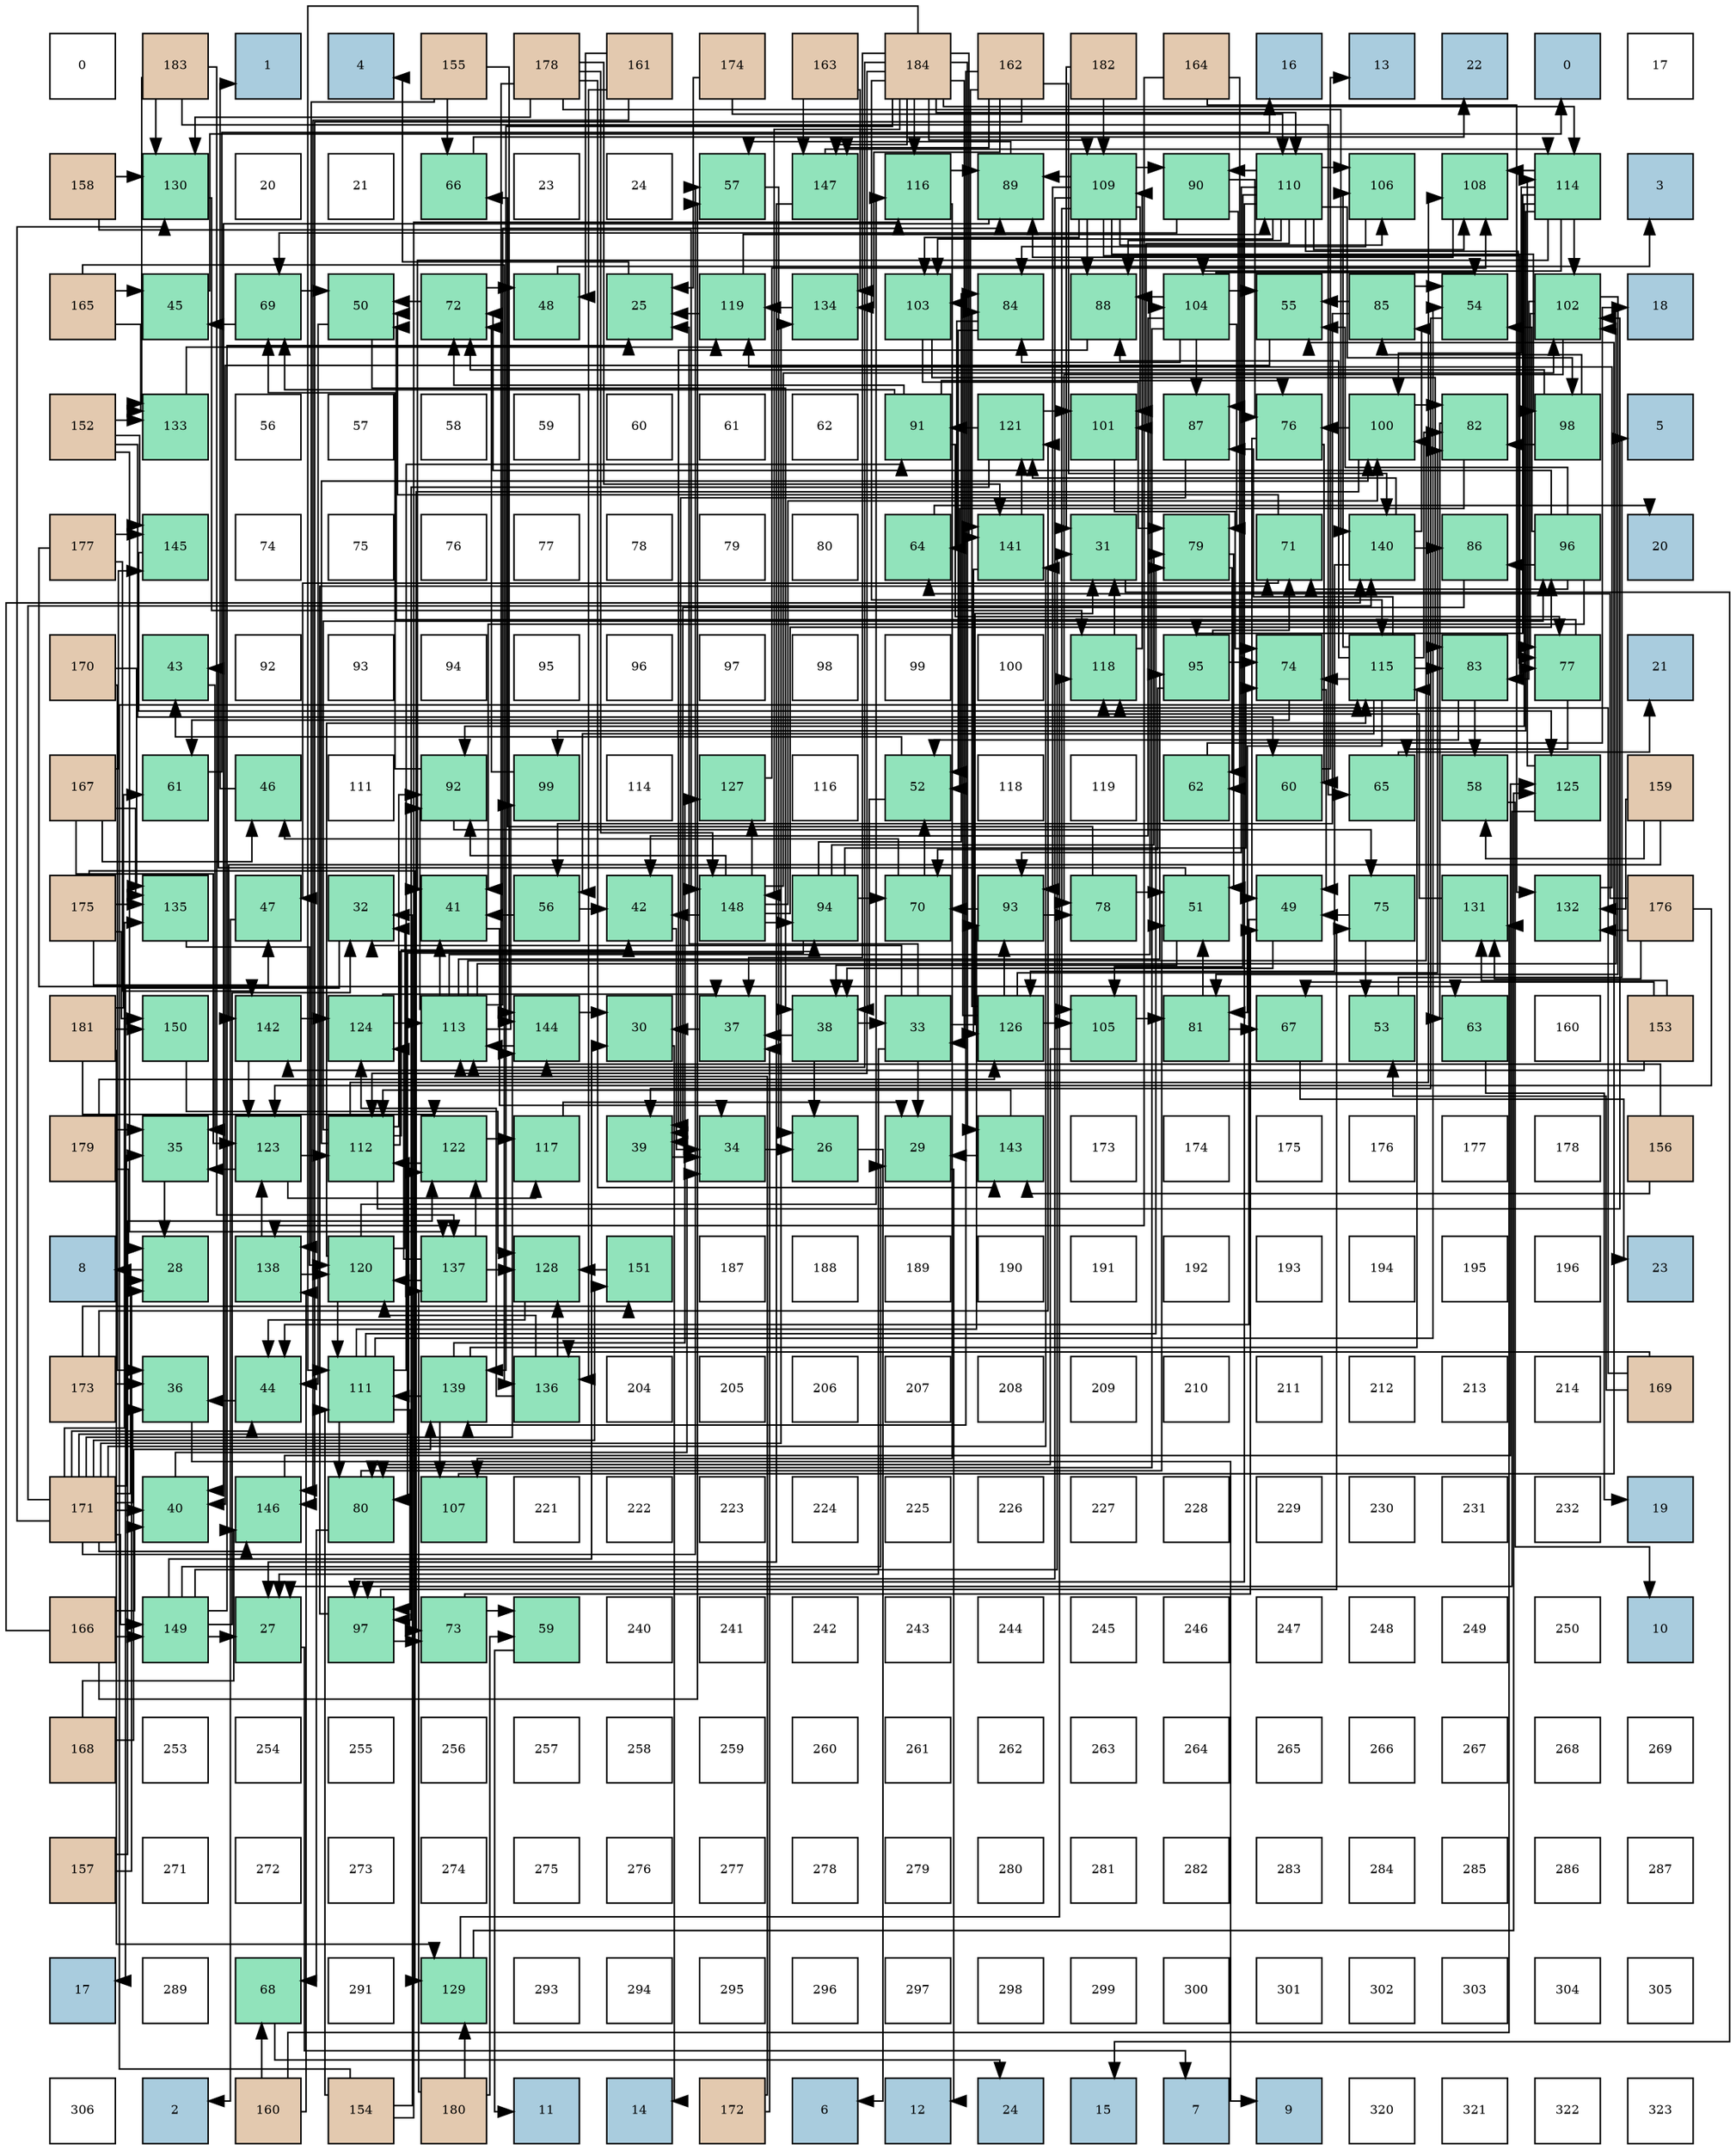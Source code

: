 digraph layout{
 rankdir=TB;
 splines=ortho;
 node [style=filled shape=square fixedsize=true width=0.6];
0[label="0", fontsize=8, fillcolor="#ffffff"];
1[label="183", fontsize=8, fillcolor="#e3c9af"];
2[label="1", fontsize=8, fillcolor="#a9ccde"];
3[label="4", fontsize=8, fillcolor="#a9ccde"];
4[label="155", fontsize=8, fillcolor="#e3c9af"];
5[label="178", fontsize=8, fillcolor="#e3c9af"];
6[label="161", fontsize=8, fillcolor="#e3c9af"];
7[label="174", fontsize=8, fillcolor="#e3c9af"];
8[label="163", fontsize=8, fillcolor="#e3c9af"];
9[label="184", fontsize=8, fillcolor="#e3c9af"];
10[label="162", fontsize=8, fillcolor="#e3c9af"];
11[label="182", fontsize=8, fillcolor="#e3c9af"];
12[label="164", fontsize=8, fillcolor="#e3c9af"];
13[label="16", fontsize=8, fillcolor="#a9ccde"];
14[label="13", fontsize=8, fillcolor="#a9ccde"];
15[label="22", fontsize=8, fillcolor="#a9ccde"];
16[label="0", fontsize=8, fillcolor="#a9ccde"];
17[label="17", fontsize=8, fillcolor="#ffffff"];
18[label="158", fontsize=8, fillcolor="#e3c9af"];
19[label="130", fontsize=8, fillcolor="#91e3bb"];
20[label="20", fontsize=8, fillcolor="#ffffff"];
21[label="21", fontsize=8, fillcolor="#ffffff"];
22[label="66", fontsize=8, fillcolor="#91e3bb"];
23[label="23", fontsize=8, fillcolor="#ffffff"];
24[label="24", fontsize=8, fillcolor="#ffffff"];
25[label="57", fontsize=8, fillcolor="#91e3bb"];
26[label="147", fontsize=8, fillcolor="#91e3bb"];
27[label="116", fontsize=8, fillcolor="#91e3bb"];
28[label="89", fontsize=8, fillcolor="#91e3bb"];
29[label="109", fontsize=8, fillcolor="#91e3bb"];
30[label="90", fontsize=8, fillcolor="#91e3bb"];
31[label="110", fontsize=8, fillcolor="#91e3bb"];
32[label="106", fontsize=8, fillcolor="#91e3bb"];
33[label="108", fontsize=8, fillcolor="#91e3bb"];
34[label="114", fontsize=8, fillcolor="#91e3bb"];
35[label="3", fontsize=8, fillcolor="#a9ccde"];
36[label="165", fontsize=8, fillcolor="#e3c9af"];
37[label="45", fontsize=8, fillcolor="#91e3bb"];
38[label="69", fontsize=8, fillcolor="#91e3bb"];
39[label="50", fontsize=8, fillcolor="#91e3bb"];
40[label="72", fontsize=8, fillcolor="#91e3bb"];
41[label="48", fontsize=8, fillcolor="#91e3bb"];
42[label="25", fontsize=8, fillcolor="#91e3bb"];
43[label="119", fontsize=8, fillcolor="#91e3bb"];
44[label="134", fontsize=8, fillcolor="#91e3bb"];
45[label="103", fontsize=8, fillcolor="#91e3bb"];
46[label="84", fontsize=8, fillcolor="#91e3bb"];
47[label="88", fontsize=8, fillcolor="#91e3bb"];
48[label="104", fontsize=8, fillcolor="#91e3bb"];
49[label="55", fontsize=8, fillcolor="#91e3bb"];
50[label="85", fontsize=8, fillcolor="#91e3bb"];
51[label="54", fontsize=8, fillcolor="#91e3bb"];
52[label="102", fontsize=8, fillcolor="#91e3bb"];
53[label="18", fontsize=8, fillcolor="#a9ccde"];
54[label="152", fontsize=8, fillcolor="#e3c9af"];
55[label="133", fontsize=8, fillcolor="#91e3bb"];
56[label="56", fontsize=8, fillcolor="#ffffff"];
57[label="57", fontsize=8, fillcolor="#ffffff"];
58[label="58", fontsize=8, fillcolor="#ffffff"];
59[label="59", fontsize=8, fillcolor="#ffffff"];
60[label="60", fontsize=8, fillcolor="#ffffff"];
61[label="61", fontsize=8, fillcolor="#ffffff"];
62[label="62", fontsize=8, fillcolor="#ffffff"];
63[label="91", fontsize=8, fillcolor="#91e3bb"];
64[label="121", fontsize=8, fillcolor="#91e3bb"];
65[label="101", fontsize=8, fillcolor="#91e3bb"];
66[label="87", fontsize=8, fillcolor="#91e3bb"];
67[label="76", fontsize=8, fillcolor="#91e3bb"];
68[label="100", fontsize=8, fillcolor="#91e3bb"];
69[label="82", fontsize=8, fillcolor="#91e3bb"];
70[label="98", fontsize=8, fillcolor="#91e3bb"];
71[label="5", fontsize=8, fillcolor="#a9ccde"];
72[label="177", fontsize=8, fillcolor="#e3c9af"];
73[label="145", fontsize=8, fillcolor="#91e3bb"];
74[label="74", fontsize=8, fillcolor="#ffffff"];
75[label="75", fontsize=8, fillcolor="#ffffff"];
76[label="76", fontsize=8, fillcolor="#ffffff"];
77[label="77", fontsize=8, fillcolor="#ffffff"];
78[label="78", fontsize=8, fillcolor="#ffffff"];
79[label="79", fontsize=8, fillcolor="#ffffff"];
80[label="80", fontsize=8, fillcolor="#ffffff"];
81[label="64", fontsize=8, fillcolor="#91e3bb"];
82[label="141", fontsize=8, fillcolor="#91e3bb"];
83[label="31", fontsize=8, fillcolor="#91e3bb"];
84[label="79", fontsize=8, fillcolor="#91e3bb"];
85[label="71", fontsize=8, fillcolor="#91e3bb"];
86[label="140", fontsize=8, fillcolor="#91e3bb"];
87[label="86", fontsize=8, fillcolor="#91e3bb"];
88[label="96", fontsize=8, fillcolor="#91e3bb"];
89[label="20", fontsize=8, fillcolor="#a9ccde"];
90[label="170", fontsize=8, fillcolor="#e3c9af"];
91[label="43", fontsize=8, fillcolor="#91e3bb"];
92[label="92", fontsize=8, fillcolor="#ffffff"];
93[label="93", fontsize=8, fillcolor="#ffffff"];
94[label="94", fontsize=8, fillcolor="#ffffff"];
95[label="95", fontsize=8, fillcolor="#ffffff"];
96[label="96", fontsize=8, fillcolor="#ffffff"];
97[label="97", fontsize=8, fillcolor="#ffffff"];
98[label="98", fontsize=8, fillcolor="#ffffff"];
99[label="99", fontsize=8, fillcolor="#ffffff"];
100[label="100", fontsize=8, fillcolor="#ffffff"];
101[label="118", fontsize=8, fillcolor="#91e3bb"];
102[label="95", fontsize=8, fillcolor="#91e3bb"];
103[label="74", fontsize=8, fillcolor="#91e3bb"];
104[label="115", fontsize=8, fillcolor="#91e3bb"];
105[label="83", fontsize=8, fillcolor="#91e3bb"];
106[label="77", fontsize=8, fillcolor="#91e3bb"];
107[label="21", fontsize=8, fillcolor="#a9ccde"];
108[label="167", fontsize=8, fillcolor="#e3c9af"];
109[label="61", fontsize=8, fillcolor="#91e3bb"];
110[label="46", fontsize=8, fillcolor="#91e3bb"];
111[label="111", fontsize=8, fillcolor="#ffffff"];
112[label="92", fontsize=8, fillcolor="#91e3bb"];
113[label="99", fontsize=8, fillcolor="#91e3bb"];
114[label="114", fontsize=8, fillcolor="#ffffff"];
115[label="127", fontsize=8, fillcolor="#91e3bb"];
116[label="116", fontsize=8, fillcolor="#ffffff"];
117[label="52", fontsize=8, fillcolor="#91e3bb"];
118[label="118", fontsize=8, fillcolor="#ffffff"];
119[label="119", fontsize=8, fillcolor="#ffffff"];
120[label="62", fontsize=8, fillcolor="#91e3bb"];
121[label="60", fontsize=8, fillcolor="#91e3bb"];
122[label="65", fontsize=8, fillcolor="#91e3bb"];
123[label="58", fontsize=8, fillcolor="#91e3bb"];
124[label="125", fontsize=8, fillcolor="#91e3bb"];
125[label="159", fontsize=8, fillcolor="#e3c9af"];
126[label="175", fontsize=8, fillcolor="#e3c9af"];
127[label="135", fontsize=8, fillcolor="#91e3bb"];
128[label="47", fontsize=8, fillcolor="#91e3bb"];
129[label="32", fontsize=8, fillcolor="#91e3bb"];
130[label="41", fontsize=8, fillcolor="#91e3bb"];
131[label="56", fontsize=8, fillcolor="#91e3bb"];
132[label="42", fontsize=8, fillcolor="#91e3bb"];
133[label="148", fontsize=8, fillcolor="#91e3bb"];
134[label="94", fontsize=8, fillcolor="#91e3bb"];
135[label="70", fontsize=8, fillcolor="#91e3bb"];
136[label="93", fontsize=8, fillcolor="#91e3bb"];
137[label="78", fontsize=8, fillcolor="#91e3bb"];
138[label="51", fontsize=8, fillcolor="#91e3bb"];
139[label="49", fontsize=8, fillcolor="#91e3bb"];
140[label="75", fontsize=8, fillcolor="#91e3bb"];
141[label="131", fontsize=8, fillcolor="#91e3bb"];
142[label="132", fontsize=8, fillcolor="#91e3bb"];
143[label="176", fontsize=8, fillcolor="#e3c9af"];
144[label="181", fontsize=8, fillcolor="#e3c9af"];
145[label="150", fontsize=8, fillcolor="#91e3bb"];
146[label="142", fontsize=8, fillcolor="#91e3bb"];
147[label="124", fontsize=8, fillcolor="#91e3bb"];
148[label="113", fontsize=8, fillcolor="#91e3bb"];
149[label="144", fontsize=8, fillcolor="#91e3bb"];
150[label="30", fontsize=8, fillcolor="#91e3bb"];
151[label="37", fontsize=8, fillcolor="#91e3bb"];
152[label="38", fontsize=8, fillcolor="#91e3bb"];
153[label="33", fontsize=8, fillcolor="#91e3bb"];
154[label="126", fontsize=8, fillcolor="#91e3bb"];
155[label="105", fontsize=8, fillcolor="#91e3bb"];
156[label="81", fontsize=8, fillcolor="#91e3bb"];
157[label="67", fontsize=8, fillcolor="#91e3bb"];
158[label="53", fontsize=8, fillcolor="#91e3bb"];
159[label="63", fontsize=8, fillcolor="#91e3bb"];
160[label="160", fontsize=8, fillcolor="#ffffff"];
161[label="153", fontsize=8, fillcolor="#e3c9af"];
162[label="179", fontsize=8, fillcolor="#e3c9af"];
163[label="35", fontsize=8, fillcolor="#91e3bb"];
164[label="123", fontsize=8, fillcolor="#91e3bb"];
165[label="112", fontsize=8, fillcolor="#91e3bb"];
166[label="122", fontsize=8, fillcolor="#91e3bb"];
167[label="117", fontsize=8, fillcolor="#91e3bb"];
168[label="39", fontsize=8, fillcolor="#91e3bb"];
169[label="34", fontsize=8, fillcolor="#91e3bb"];
170[label="26", fontsize=8, fillcolor="#91e3bb"];
171[label="29", fontsize=8, fillcolor="#91e3bb"];
172[label="143", fontsize=8, fillcolor="#91e3bb"];
173[label="173", fontsize=8, fillcolor="#ffffff"];
174[label="174", fontsize=8, fillcolor="#ffffff"];
175[label="175", fontsize=8, fillcolor="#ffffff"];
176[label="176", fontsize=8, fillcolor="#ffffff"];
177[label="177", fontsize=8, fillcolor="#ffffff"];
178[label="178", fontsize=8, fillcolor="#ffffff"];
179[label="156", fontsize=8, fillcolor="#e3c9af"];
180[label="8", fontsize=8, fillcolor="#a9ccde"];
181[label="28", fontsize=8, fillcolor="#91e3bb"];
182[label="138", fontsize=8, fillcolor="#91e3bb"];
183[label="120", fontsize=8, fillcolor="#91e3bb"];
184[label="137", fontsize=8, fillcolor="#91e3bb"];
185[label="128", fontsize=8, fillcolor="#91e3bb"];
186[label="151", fontsize=8, fillcolor="#91e3bb"];
187[label="187", fontsize=8, fillcolor="#ffffff"];
188[label="188", fontsize=8, fillcolor="#ffffff"];
189[label="189", fontsize=8, fillcolor="#ffffff"];
190[label="190", fontsize=8, fillcolor="#ffffff"];
191[label="191", fontsize=8, fillcolor="#ffffff"];
192[label="192", fontsize=8, fillcolor="#ffffff"];
193[label="193", fontsize=8, fillcolor="#ffffff"];
194[label="194", fontsize=8, fillcolor="#ffffff"];
195[label="195", fontsize=8, fillcolor="#ffffff"];
196[label="196", fontsize=8, fillcolor="#ffffff"];
197[label="23", fontsize=8, fillcolor="#a9ccde"];
198[label="173", fontsize=8, fillcolor="#e3c9af"];
199[label="36", fontsize=8, fillcolor="#91e3bb"];
200[label="44", fontsize=8, fillcolor="#91e3bb"];
201[label="111", fontsize=8, fillcolor="#91e3bb"];
202[label="139", fontsize=8, fillcolor="#91e3bb"];
203[label="136", fontsize=8, fillcolor="#91e3bb"];
204[label="204", fontsize=8, fillcolor="#ffffff"];
205[label="205", fontsize=8, fillcolor="#ffffff"];
206[label="206", fontsize=8, fillcolor="#ffffff"];
207[label="207", fontsize=8, fillcolor="#ffffff"];
208[label="208", fontsize=8, fillcolor="#ffffff"];
209[label="209", fontsize=8, fillcolor="#ffffff"];
210[label="210", fontsize=8, fillcolor="#ffffff"];
211[label="211", fontsize=8, fillcolor="#ffffff"];
212[label="212", fontsize=8, fillcolor="#ffffff"];
213[label="213", fontsize=8, fillcolor="#ffffff"];
214[label="214", fontsize=8, fillcolor="#ffffff"];
215[label="169", fontsize=8, fillcolor="#e3c9af"];
216[label="171", fontsize=8, fillcolor="#e3c9af"];
217[label="40", fontsize=8, fillcolor="#91e3bb"];
218[label="146", fontsize=8, fillcolor="#91e3bb"];
219[label="80", fontsize=8, fillcolor="#91e3bb"];
220[label="107", fontsize=8, fillcolor="#91e3bb"];
221[label="221", fontsize=8, fillcolor="#ffffff"];
222[label="222", fontsize=8, fillcolor="#ffffff"];
223[label="223", fontsize=8, fillcolor="#ffffff"];
224[label="224", fontsize=8, fillcolor="#ffffff"];
225[label="225", fontsize=8, fillcolor="#ffffff"];
226[label="226", fontsize=8, fillcolor="#ffffff"];
227[label="227", fontsize=8, fillcolor="#ffffff"];
228[label="228", fontsize=8, fillcolor="#ffffff"];
229[label="229", fontsize=8, fillcolor="#ffffff"];
230[label="230", fontsize=8, fillcolor="#ffffff"];
231[label="231", fontsize=8, fillcolor="#ffffff"];
232[label="232", fontsize=8, fillcolor="#ffffff"];
233[label="19", fontsize=8, fillcolor="#a9ccde"];
234[label="166", fontsize=8, fillcolor="#e3c9af"];
235[label="149", fontsize=8, fillcolor="#91e3bb"];
236[label="27", fontsize=8, fillcolor="#91e3bb"];
237[label="97", fontsize=8, fillcolor="#91e3bb"];
238[label="73", fontsize=8, fillcolor="#91e3bb"];
239[label="59", fontsize=8, fillcolor="#91e3bb"];
240[label="240", fontsize=8, fillcolor="#ffffff"];
241[label="241", fontsize=8, fillcolor="#ffffff"];
242[label="242", fontsize=8, fillcolor="#ffffff"];
243[label="243", fontsize=8, fillcolor="#ffffff"];
244[label="244", fontsize=8, fillcolor="#ffffff"];
245[label="245", fontsize=8, fillcolor="#ffffff"];
246[label="246", fontsize=8, fillcolor="#ffffff"];
247[label="247", fontsize=8, fillcolor="#ffffff"];
248[label="248", fontsize=8, fillcolor="#ffffff"];
249[label="249", fontsize=8, fillcolor="#ffffff"];
250[label="250", fontsize=8, fillcolor="#ffffff"];
251[label="10", fontsize=8, fillcolor="#a9ccde"];
252[label="168", fontsize=8, fillcolor="#e3c9af"];
253[label="253", fontsize=8, fillcolor="#ffffff"];
254[label="254", fontsize=8, fillcolor="#ffffff"];
255[label="255", fontsize=8, fillcolor="#ffffff"];
256[label="256", fontsize=8, fillcolor="#ffffff"];
257[label="257", fontsize=8, fillcolor="#ffffff"];
258[label="258", fontsize=8, fillcolor="#ffffff"];
259[label="259", fontsize=8, fillcolor="#ffffff"];
260[label="260", fontsize=8, fillcolor="#ffffff"];
261[label="261", fontsize=8, fillcolor="#ffffff"];
262[label="262", fontsize=8, fillcolor="#ffffff"];
263[label="263", fontsize=8, fillcolor="#ffffff"];
264[label="264", fontsize=8, fillcolor="#ffffff"];
265[label="265", fontsize=8, fillcolor="#ffffff"];
266[label="266", fontsize=8, fillcolor="#ffffff"];
267[label="267", fontsize=8, fillcolor="#ffffff"];
268[label="268", fontsize=8, fillcolor="#ffffff"];
269[label="269", fontsize=8, fillcolor="#ffffff"];
270[label="157", fontsize=8, fillcolor="#e3c9af"];
271[label="271", fontsize=8, fillcolor="#ffffff"];
272[label="272", fontsize=8, fillcolor="#ffffff"];
273[label="273", fontsize=8, fillcolor="#ffffff"];
274[label="274", fontsize=8, fillcolor="#ffffff"];
275[label="275", fontsize=8, fillcolor="#ffffff"];
276[label="276", fontsize=8, fillcolor="#ffffff"];
277[label="277", fontsize=8, fillcolor="#ffffff"];
278[label="278", fontsize=8, fillcolor="#ffffff"];
279[label="279", fontsize=8, fillcolor="#ffffff"];
280[label="280", fontsize=8, fillcolor="#ffffff"];
281[label="281", fontsize=8, fillcolor="#ffffff"];
282[label="282", fontsize=8, fillcolor="#ffffff"];
283[label="283", fontsize=8, fillcolor="#ffffff"];
284[label="284", fontsize=8, fillcolor="#ffffff"];
285[label="285", fontsize=8, fillcolor="#ffffff"];
286[label="286", fontsize=8, fillcolor="#ffffff"];
287[label="287", fontsize=8, fillcolor="#ffffff"];
288[label="17", fontsize=8, fillcolor="#a9ccde"];
289[label="289", fontsize=8, fillcolor="#ffffff"];
290[label="68", fontsize=8, fillcolor="#91e3bb"];
291[label="291", fontsize=8, fillcolor="#ffffff"];
292[label="129", fontsize=8, fillcolor="#91e3bb"];
293[label="293", fontsize=8, fillcolor="#ffffff"];
294[label="294", fontsize=8, fillcolor="#ffffff"];
295[label="295", fontsize=8, fillcolor="#ffffff"];
296[label="296", fontsize=8, fillcolor="#ffffff"];
297[label="297", fontsize=8, fillcolor="#ffffff"];
298[label="298", fontsize=8, fillcolor="#ffffff"];
299[label="299", fontsize=8, fillcolor="#ffffff"];
300[label="300", fontsize=8, fillcolor="#ffffff"];
301[label="301", fontsize=8, fillcolor="#ffffff"];
302[label="302", fontsize=8, fillcolor="#ffffff"];
303[label="303", fontsize=8, fillcolor="#ffffff"];
304[label="304", fontsize=8, fillcolor="#ffffff"];
305[label="305", fontsize=8, fillcolor="#ffffff"];
306[label="306", fontsize=8, fillcolor="#ffffff"];
307[label="2", fontsize=8, fillcolor="#a9ccde"];
308[label="160", fontsize=8, fillcolor="#e3c9af"];
309[label="154", fontsize=8, fillcolor="#e3c9af"];
310[label="180", fontsize=8, fillcolor="#e3c9af"];
311[label="11", fontsize=8, fillcolor="#a9ccde"];
312[label="14", fontsize=8, fillcolor="#a9ccde"];
313[label="172", fontsize=8, fillcolor="#e3c9af"];
314[label="6", fontsize=8, fillcolor="#a9ccde"];
315[label="12", fontsize=8, fillcolor="#a9ccde"];
316[label="24", fontsize=8, fillcolor="#a9ccde"];
317[label="15", fontsize=8, fillcolor="#a9ccde"];
318[label="7", fontsize=8, fillcolor="#a9ccde"];
319[label="9", fontsize=8, fillcolor="#a9ccde"];
320[label="320", fontsize=8, fillcolor="#ffffff"];
321[label="321", fontsize=8, fillcolor="#ffffff"];
322[label="322", fontsize=8, fillcolor="#ffffff"];
323[label="323", fontsize=8, fillcolor="#ffffff"];
edge [constraint=false, style=vis];42 -> 3;
170 -> 314;
236 -> 318;
181 -> 180;
171 -> 315;
150 -> 312;
83 -> 317;
129 -> 288;
153 -> 42;
153 -> 236;
153 -> 171;
153 -> 83;
153 -> 129;
169 -> 170;
163 -> 181;
199 -> 319;
151 -> 150;
152 -> 170;
152 -> 153;
152 -> 151;
168 -> 169;
217 -> 169;
130 -> 169;
132 -> 169;
91 -> 163;
200 -> 199;
37 -> 16;
110 -> 2;
128 -> 307;
41 -> 35;
139 -> 152;
139 -> 200;
39 -> 152;
39 -> 200;
138 -> 152;
138 -> 91;
117 -> 152;
117 -> 91;
158 -> 71;
51 -> 168;
49 -> 217;
131 -> 130;
131 -> 132;
25 -> 170;
123 -> 251;
239 -> 311;
121 -> 14;
109 -> 13;
120 -> 53;
159 -> 233;
81 -> 89;
122 -> 107;
22 -> 15;
157 -> 197;
290 -> 316;
38 -> 37;
38 -> 39;
135 -> 110;
135 -> 117;
85 -> 128;
85 -> 39;
40 -> 41;
40 -> 39;
238 -> 139;
238 -> 239;
103 -> 139;
103 -> 109;
140 -> 139;
140 -> 158;
67 -> 139;
67 -> 121;
106 -> 39;
106 -> 122;
137 -> 138;
137 -> 22;
84 -> 138;
84 -> 120;
219 -> 138;
219 -> 290;
156 -> 138;
156 -> 157;
69 -> 117;
69 -> 159;
105 -> 117;
105 -> 123;
46 -> 117;
46 -> 81;
50 -> 51;
50 -> 49;
50 -> 131;
87 -> 168;
66 -> 168;
47 -> 168;
28 -> 217;
28 -> 25;
30 -> 38;
30 -> 67;
30 -> 66;
63 -> 38;
63 -> 40;
63 -> 67;
63 -> 106;
112 -> 38;
112 -> 140;
136 -> 135;
136 -> 137;
134 -> 135;
134 -> 103;
134 -> 84;
134 -> 219;
134 -> 46;
102 -> 135;
102 -> 85;
102 -> 103;
88 -> 130;
88 -> 51;
88 -> 49;
88 -> 85;
88 -> 40;
88 -> 87;
237 -> 85;
237 -> 238;
237 -> 140;
70 -> 40;
70 -> 69;
70 -> 50;
113 -> 40;
68 -> 238;
68 -> 67;
68 -> 69;
65 -> 103;
52 -> 106;
52 -> 137;
52 -> 156;
52 -> 105;
45 -> 84;
45 -> 105;
48 -> 132;
48 -> 51;
48 -> 49;
48 -> 84;
48 -> 219;
48 -> 46;
48 -> 66;
48 -> 47;
155 -> 219;
155 -> 156;
32 -> 46;
220 -> 49;
33 -> 28;
29 -> 106;
29 -> 47;
29 -> 28;
29 -> 30;
29 -> 136;
29 -> 237;
29 -> 70;
29 -> 65;
29 -> 45;
29 -> 155;
29 -> 32;
31 -> 106;
31 -> 47;
31 -> 30;
31 -> 136;
31 -> 237;
31 -> 70;
31 -> 65;
31 -> 45;
31 -> 155;
31 -> 32;
31 -> 33;
201 -> 51;
201 -> 84;
201 -> 219;
201 -> 63;
201 -> 136;
201 -> 237;
165 -> 132;
165 -> 112;
165 -> 134;
165 -> 88;
165 -> 68;
165 -> 52;
165 -> 33;
148 -> 130;
148 -> 28;
148 -> 112;
148 -> 102;
148 -> 113;
148 -> 68;
148 -> 52;
148 -> 48;
34 -> 130;
34 -> 112;
34 -> 102;
34 -> 113;
34 -> 68;
34 -> 52;
34 -> 48;
34 -> 33;
104 -> 131;
104 -> 103;
104 -> 156;
104 -> 69;
104 -> 105;
104 -> 66;
104 -> 47;
104 -> 32;
27 -> 28;
27 -> 220;
167 -> 171;
101 -> 83;
101 -> 29;
43 -> 42;
43 -> 31;
183 -> 129;
183 -> 201;
183 -> 104;
183 -> 27;
64 -> 63;
64 -> 237;
64 -> 65;
166 -> 165;
166 -> 167;
164 -> 163;
164 -> 165;
164 -> 167;
147 -> 151;
147 -> 148;
124 -> 236;
124 -> 34;
154 -> 69;
154 -> 46;
154 -> 136;
154 -> 45;
154 -> 155;
115 -> 33;
185 -> 200;
292 -> 101;
292 -> 124;
19 -> 101;
141 -> 101;
142 -> 43;
55 -> 43;
44 -> 43;
127 -> 183;
203 -> 183;
203 -> 147;
203 -> 185;
184 -> 183;
184 -> 166;
184 -> 147;
184 -> 185;
182 -> 183;
182 -> 164;
202 -> 220;
202 -> 201;
202 -> 104;
202 -> 115;
86 -> 50;
86 -> 87;
86 -> 64;
86 -> 154;
82 -> 64;
82 -> 154;
146 -> 164;
146 -> 147;
172 -> 171;
172 -> 165;
149 -> 150;
149 -> 148;
73 -> 124;
218 -> 124;
26 -> 236;
26 -> 34;
133 -> 132;
133 -> 112;
133 -> 134;
133 -> 88;
133 -> 68;
133 -> 52;
133 -> 115;
235 -> 42;
235 -> 236;
235 -> 171;
235 -> 150;
235 -> 83;
235 -> 129;
145 -> 185;
186 -> 185;
54 -> 121;
54 -> 55;
54 -> 184;
54 -> 73;
161 -> 157;
161 -> 141;
161 -> 146;
309 -> 129;
309 -> 201;
309 -> 104;
309 -> 27;
4 -> 22;
4 -> 182;
4 -> 149;
179 -> 172;
179 -> 149;
270 -> 181;
270 -> 166;
18 -> 19;
18 -> 133;
125 -> 123;
125 -> 142;
125 -> 146;
308 -> 290;
308 -> 141;
308 -> 182;
6 -> 41;
6 -> 203;
6 -> 218;
10 -> 44;
10 -> 202;
10 -> 86;
10 -> 82;
10 -> 218;
10 -> 26;
8 -> 44;
8 -> 26;
12 -> 120;
12 -> 142;
12 -> 182;
36 -> 37;
36 -> 55;
36 -> 203;
234 -> 217;
234 -> 25;
234 -> 86;
234 -> 235;
108 -> 110;
108 -> 164;
108 -> 127;
108 -> 73;
252 -> 202;
252 -> 218;
215 -> 158;
215 -> 101;
215 -> 203;
90 -> 199;
90 -> 127;
216 -> 181;
216 -> 163;
216 -> 199;
216 -> 217;
216 -> 200;
216 -> 25;
216 -> 166;
216 -> 19;
216 -> 44;
216 -> 127;
216 -> 86;
216 -> 82;
216 -> 149;
216 -> 218;
216 -> 235;
216 -> 186;
313 -> 151;
313 -> 148;
198 -> 199;
198 -> 64;
198 -> 186;
7 -> 42;
7 -> 31;
126 -> 128;
126 -> 292;
126 -> 127;
126 -> 145;
143 -> 81;
143 -> 164;
143 -> 141;
143 -> 142;
72 -> 159;
72 -> 146;
72 -> 73;
5 -> 19;
5 -> 86;
5 -> 82;
5 -> 172;
5 -> 149;
5 -> 133;
162 -> 181;
162 -> 163;
162 -> 154;
310 -> 239;
310 -> 292;
310 -> 184;
144 -> 109;
144 -> 166;
144 -> 292;
144 -> 145;
11 -> 83;
11 -> 29;
1 -> 122;
1 -> 19;
1 -> 55;
1 -> 184;
9 -> 153;
9 -> 151;
9 -> 29;
9 -> 31;
9 -> 201;
9 -> 165;
9 -> 148;
9 -> 34;
9 -> 104;
9 -> 27;
9 -> 202;
9 -> 82;
9 -> 172;
9 -> 26;
9 -> 133;
edge [constraint=true, style=invis];
0 -> 18 -> 36 -> 54 -> 72 -> 90 -> 108 -> 126 -> 144 -> 162 -> 180 -> 198 -> 216 -> 234 -> 252 -> 270 -> 288 -> 306;
1 -> 19 -> 37 -> 55 -> 73 -> 91 -> 109 -> 127 -> 145 -> 163 -> 181 -> 199 -> 217 -> 235 -> 253 -> 271 -> 289 -> 307;
2 -> 20 -> 38 -> 56 -> 74 -> 92 -> 110 -> 128 -> 146 -> 164 -> 182 -> 200 -> 218 -> 236 -> 254 -> 272 -> 290 -> 308;
3 -> 21 -> 39 -> 57 -> 75 -> 93 -> 111 -> 129 -> 147 -> 165 -> 183 -> 201 -> 219 -> 237 -> 255 -> 273 -> 291 -> 309;
4 -> 22 -> 40 -> 58 -> 76 -> 94 -> 112 -> 130 -> 148 -> 166 -> 184 -> 202 -> 220 -> 238 -> 256 -> 274 -> 292 -> 310;
5 -> 23 -> 41 -> 59 -> 77 -> 95 -> 113 -> 131 -> 149 -> 167 -> 185 -> 203 -> 221 -> 239 -> 257 -> 275 -> 293 -> 311;
6 -> 24 -> 42 -> 60 -> 78 -> 96 -> 114 -> 132 -> 150 -> 168 -> 186 -> 204 -> 222 -> 240 -> 258 -> 276 -> 294 -> 312;
7 -> 25 -> 43 -> 61 -> 79 -> 97 -> 115 -> 133 -> 151 -> 169 -> 187 -> 205 -> 223 -> 241 -> 259 -> 277 -> 295 -> 313;
8 -> 26 -> 44 -> 62 -> 80 -> 98 -> 116 -> 134 -> 152 -> 170 -> 188 -> 206 -> 224 -> 242 -> 260 -> 278 -> 296 -> 314;
9 -> 27 -> 45 -> 63 -> 81 -> 99 -> 117 -> 135 -> 153 -> 171 -> 189 -> 207 -> 225 -> 243 -> 261 -> 279 -> 297 -> 315;
10 -> 28 -> 46 -> 64 -> 82 -> 100 -> 118 -> 136 -> 154 -> 172 -> 190 -> 208 -> 226 -> 244 -> 262 -> 280 -> 298 -> 316;
11 -> 29 -> 47 -> 65 -> 83 -> 101 -> 119 -> 137 -> 155 -> 173 -> 191 -> 209 -> 227 -> 245 -> 263 -> 281 -> 299 -> 317;
12 -> 30 -> 48 -> 66 -> 84 -> 102 -> 120 -> 138 -> 156 -> 174 -> 192 -> 210 -> 228 -> 246 -> 264 -> 282 -> 300 -> 318;
13 -> 31 -> 49 -> 67 -> 85 -> 103 -> 121 -> 139 -> 157 -> 175 -> 193 -> 211 -> 229 -> 247 -> 265 -> 283 -> 301 -> 319;
14 -> 32 -> 50 -> 68 -> 86 -> 104 -> 122 -> 140 -> 158 -> 176 -> 194 -> 212 -> 230 -> 248 -> 266 -> 284 -> 302 -> 320;
15 -> 33 -> 51 -> 69 -> 87 -> 105 -> 123 -> 141 -> 159 -> 177 -> 195 -> 213 -> 231 -> 249 -> 267 -> 285 -> 303 -> 321;
16 -> 34 -> 52 -> 70 -> 88 -> 106 -> 124 -> 142 -> 160 -> 178 -> 196 -> 214 -> 232 -> 250 -> 268 -> 286 -> 304 -> 322;
17 -> 35 -> 53 -> 71 -> 89 -> 107 -> 125 -> 143 -> 161 -> 179 -> 197 -> 215 -> 233 -> 251 -> 269 -> 287 -> 305 -> 323;
rank = same {0 -> 1 -> 2 -> 3 -> 4 -> 5 -> 6 -> 7 -> 8 -> 9 -> 10 -> 11 -> 12 -> 13 -> 14 -> 15 -> 16 -> 17};
rank = same {18 -> 19 -> 20 -> 21 -> 22 -> 23 -> 24 -> 25 -> 26 -> 27 -> 28 -> 29 -> 30 -> 31 -> 32 -> 33 -> 34 -> 35};
rank = same {36 -> 37 -> 38 -> 39 -> 40 -> 41 -> 42 -> 43 -> 44 -> 45 -> 46 -> 47 -> 48 -> 49 -> 50 -> 51 -> 52 -> 53};
rank = same {54 -> 55 -> 56 -> 57 -> 58 -> 59 -> 60 -> 61 -> 62 -> 63 -> 64 -> 65 -> 66 -> 67 -> 68 -> 69 -> 70 -> 71};
rank = same {72 -> 73 -> 74 -> 75 -> 76 -> 77 -> 78 -> 79 -> 80 -> 81 -> 82 -> 83 -> 84 -> 85 -> 86 -> 87 -> 88 -> 89};
rank = same {90 -> 91 -> 92 -> 93 -> 94 -> 95 -> 96 -> 97 -> 98 -> 99 -> 100 -> 101 -> 102 -> 103 -> 104 -> 105 -> 106 -> 107};
rank = same {108 -> 109 -> 110 -> 111 -> 112 -> 113 -> 114 -> 115 -> 116 -> 117 -> 118 -> 119 -> 120 -> 121 -> 122 -> 123 -> 124 -> 125};
rank = same {126 -> 127 -> 128 -> 129 -> 130 -> 131 -> 132 -> 133 -> 134 -> 135 -> 136 -> 137 -> 138 -> 139 -> 140 -> 141 -> 142 -> 143};
rank = same {144 -> 145 -> 146 -> 147 -> 148 -> 149 -> 150 -> 151 -> 152 -> 153 -> 154 -> 155 -> 156 -> 157 -> 158 -> 159 -> 160 -> 161};
rank = same {162 -> 163 -> 164 -> 165 -> 166 -> 167 -> 168 -> 169 -> 170 -> 171 -> 172 -> 173 -> 174 -> 175 -> 176 -> 177 -> 178 -> 179};
rank = same {180 -> 181 -> 182 -> 183 -> 184 -> 185 -> 186 -> 187 -> 188 -> 189 -> 190 -> 191 -> 192 -> 193 -> 194 -> 195 -> 196 -> 197};
rank = same {198 -> 199 -> 200 -> 201 -> 202 -> 203 -> 204 -> 205 -> 206 -> 207 -> 208 -> 209 -> 210 -> 211 -> 212 -> 213 -> 214 -> 215};
rank = same {216 -> 217 -> 218 -> 219 -> 220 -> 221 -> 222 -> 223 -> 224 -> 225 -> 226 -> 227 -> 228 -> 229 -> 230 -> 231 -> 232 -> 233};
rank = same {234 -> 235 -> 236 -> 237 -> 238 -> 239 -> 240 -> 241 -> 242 -> 243 -> 244 -> 245 -> 246 -> 247 -> 248 -> 249 -> 250 -> 251};
rank = same {252 -> 253 -> 254 -> 255 -> 256 -> 257 -> 258 -> 259 -> 260 -> 261 -> 262 -> 263 -> 264 -> 265 -> 266 -> 267 -> 268 -> 269};
rank = same {270 -> 271 -> 272 -> 273 -> 274 -> 275 -> 276 -> 277 -> 278 -> 279 -> 280 -> 281 -> 282 -> 283 -> 284 -> 285 -> 286 -> 287};
rank = same {288 -> 289 -> 290 -> 291 -> 292 -> 293 -> 294 -> 295 -> 296 -> 297 -> 298 -> 299 -> 300 -> 301 -> 302 -> 303 -> 304 -> 305};
rank = same {306 -> 307 -> 308 -> 309 -> 310 -> 311 -> 312 -> 313 -> 314 -> 315 -> 316 -> 317 -> 318 -> 319 -> 320 -> 321 -> 322 -> 323};
}